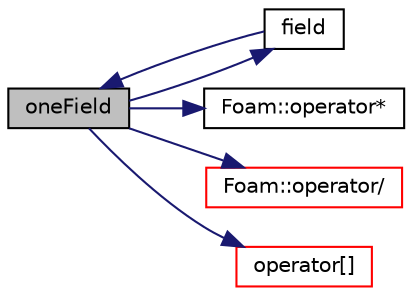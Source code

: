 digraph "oneField"
{
  bgcolor="transparent";
  edge [fontname="Helvetica",fontsize="10",labelfontname="Helvetica",labelfontsize="10"];
  node [fontname="Helvetica",fontsize="10",shape=record];
  rankdir="LR";
  Node1 [label="oneField",height=0.2,width=0.4,color="black", fillcolor="grey75", style="filled", fontcolor="black"];
  Node1 -> Node2 [color="midnightblue",fontsize="10",style="solid",fontname="Helvetica"];
  Node2 [label="field",height=0.2,width=0.4,color="black",URL="$a01754.html#a90b2410a27092cda408590eaa3b57f8c"];
  Node2 -> Node1 [color="midnightblue",fontsize="10",style="solid",fontname="Helvetica"];
  Node1 -> Node3 [color="midnightblue",fontsize="10",style="solid",fontname="Helvetica"];
  Node3 [label="Foam::operator*",height=0.2,width=0.4,color="black",URL="$a10909.html#a15867705e46b1bce7fac55b6fe080c76"];
  Node1 -> Node4 [color="midnightblue",fontsize="10",style="solid",fontname="Helvetica"];
  Node4 [label="Foam::operator/",height=0.2,width=0.4,color="red",URL="$a10909.html#a769d1e35ce38298761b0a16d253cfd3b"];
  Node1 -> Node5 [color="midnightblue",fontsize="10",style="solid",fontname="Helvetica"];
  Node5 [label="operator[]",height=0.2,width=0.4,color="red",URL="$a01754.html#aad169ab916a039635f1cb3c8848d4c89"];
}
